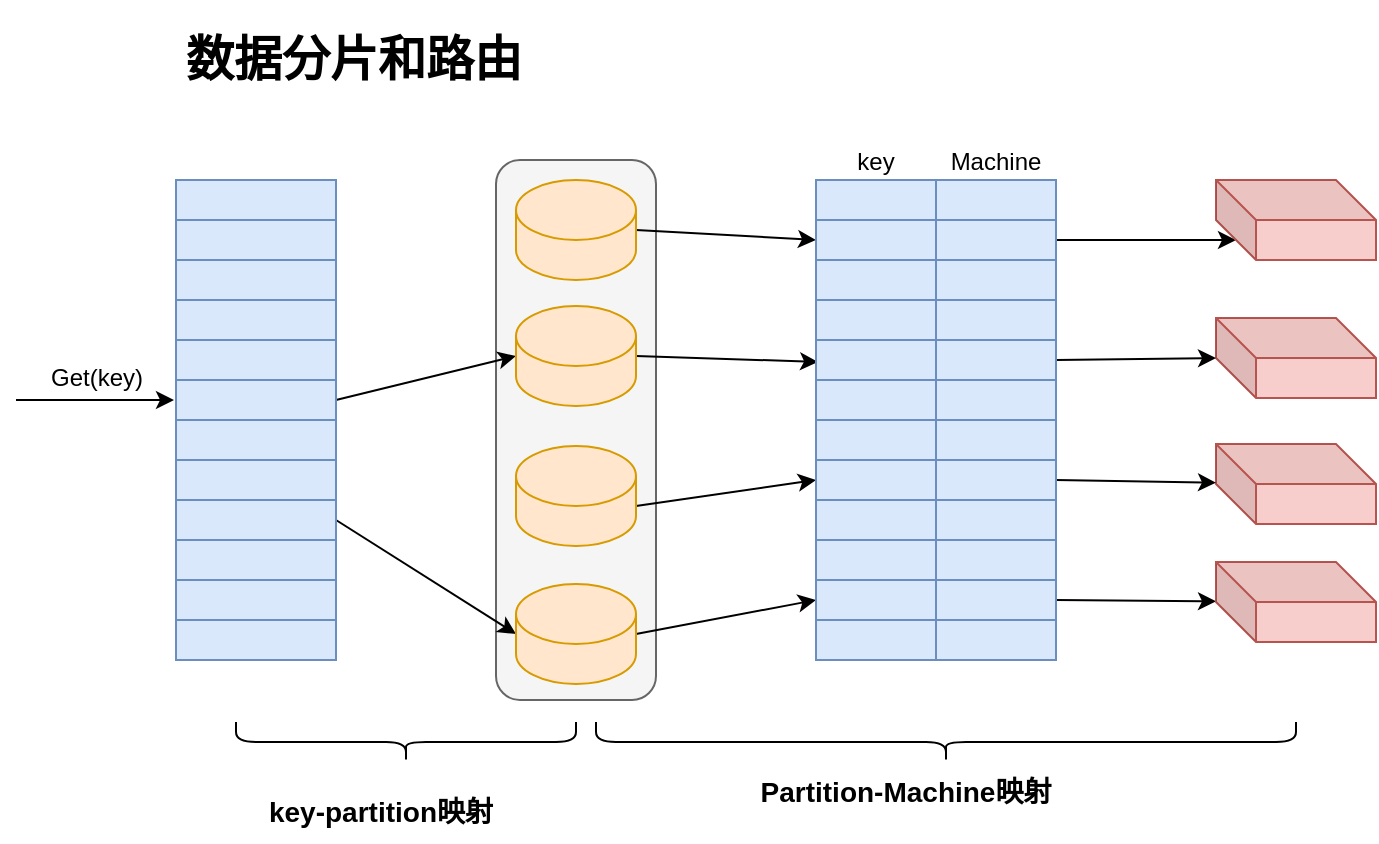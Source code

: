 <mxfile version="19.0.3" type="github">
  <diagram id="fzLPWwGyjgbkaBwaOcnc" name="数据分片和路由">
    <mxGraphModel dx="2249" dy="1931" grid="1" gridSize="10" guides="1" tooltips="1" connect="1" arrows="1" fold="1" page="1" pageScale="1" pageWidth="827" pageHeight="1169" math="0" shadow="0">
      <root>
        <mxCell id="0" />
        <mxCell id="1" parent="0" />
        <mxCell id="3EOLm3rXJEQRXJznnK24-1" value="" style="rounded=0;whiteSpace=wrap;html=1;fillColor=#dae8fc;strokeColor=#6c8ebf;" vertex="1" parent="1">
          <mxGeometry x="40" y="40" width="80" height="240" as="geometry" />
        </mxCell>
        <mxCell id="3EOLm3rXJEQRXJznnK24-3" value="" style="rounded=1;whiteSpace=wrap;html=1;fillColor=#f5f5f5;fontColor=#333333;strokeColor=#666666;" vertex="1" parent="1">
          <mxGeometry x="200" y="30" width="80" height="270" as="geometry" />
        </mxCell>
        <mxCell id="3EOLm3rXJEQRXJznnK24-70" style="edgeStyle=none;rounded=0;orthogonalLoop=1;jettySize=auto;html=1;exitX=1;exitY=0.5;exitDx=0;exitDy=0;exitPerimeter=0;entryX=0;entryY=0.5;entryDx=0;entryDy=0;fontSize=14;startArrow=none;startFill=0;endArrow=classic;endFill=1;" edge="1" parent="1" source="3EOLm3rXJEQRXJznnK24-4">
          <mxGeometry relative="1" as="geometry">
            <mxPoint x="360" y="70" as="targetPoint" />
          </mxGeometry>
        </mxCell>
        <mxCell id="3EOLm3rXJEQRXJznnK24-4" value="" style="shape=cylinder3;whiteSpace=wrap;html=1;boundedLbl=1;backgroundOutline=1;size=15;fillColor=#ffe6cc;strokeColor=#d79b00;" vertex="1" parent="1">
          <mxGeometry x="210" y="40" width="60" height="50" as="geometry" />
        </mxCell>
        <mxCell id="3EOLm3rXJEQRXJznnK24-8" value="" style="rounded=0;whiteSpace=wrap;html=1;fillColor=#dae8fc;strokeColor=#6c8ebf;" vertex="1" parent="1">
          <mxGeometry x="40" y="40" width="80" height="20" as="geometry" />
        </mxCell>
        <mxCell id="3EOLm3rXJEQRXJznnK24-9" value="" style="rounded=0;whiteSpace=wrap;html=1;fillColor=#dae8fc;strokeColor=#6c8ebf;" vertex="1" parent="1">
          <mxGeometry x="40" y="60" width="80" height="20" as="geometry" />
        </mxCell>
        <mxCell id="3EOLm3rXJEQRXJznnK24-42" style="edgeStyle=orthogonalEdgeStyle;rounded=0;orthogonalLoop=1;jettySize=auto;html=1;exitX=0;exitY=0.5;exitDx=0;exitDy=0;endArrow=none;endFill=0;startArrow=classic;startFill=1;" edge="1" parent="1">
          <mxGeometry relative="1" as="geometry">
            <mxPoint x="-40" y="150" as="targetPoint" />
            <mxPoint x="39" y="150" as="sourcePoint" />
          </mxGeometry>
        </mxCell>
        <mxCell id="3EOLm3rXJEQRXJznnK24-48" style="rounded=0;orthogonalLoop=1;jettySize=auto;html=1;exitX=1;exitY=0.5;exitDx=0;exitDy=0;entryX=0;entryY=0.5;entryDx=0;entryDy=0;entryPerimeter=0;fontSize=14;startArrow=none;startFill=0;endArrow=classic;endFill=1;" edge="1" parent="1" source="3EOLm3rXJEQRXJznnK24-10" target="3EOLm3rXJEQRXJznnK24-20">
          <mxGeometry relative="1" as="geometry" />
        </mxCell>
        <mxCell id="3EOLm3rXJEQRXJznnK24-10" value="" style="rounded=0;whiteSpace=wrap;html=1;fillColor=#dae8fc;strokeColor=#6c8ebf;" vertex="1" parent="1">
          <mxGeometry x="40" y="140" width="80" height="20" as="geometry" />
        </mxCell>
        <mxCell id="3EOLm3rXJEQRXJznnK24-11" value="" style="rounded=0;whiteSpace=wrap;html=1;fillColor=#dae8fc;strokeColor=#6c8ebf;" vertex="1" parent="1">
          <mxGeometry x="40" y="160" width="80" height="20" as="geometry" />
        </mxCell>
        <mxCell id="3EOLm3rXJEQRXJznnK24-12" value="" style="rounded=0;whiteSpace=wrap;html=1;fillColor=#dae8fc;strokeColor=#6c8ebf;" vertex="1" parent="1">
          <mxGeometry x="40" y="180" width="80" height="20" as="geometry" />
        </mxCell>
        <mxCell id="3EOLm3rXJEQRXJznnK24-53" style="edgeStyle=none;rounded=0;orthogonalLoop=1;jettySize=auto;html=1;exitX=1;exitY=0.5;exitDx=0;exitDy=0;entryX=0;entryY=0.5;entryDx=0;entryDy=0;entryPerimeter=0;fontSize=14;startArrow=none;startFill=0;endArrow=classic;endFill=1;" edge="1" parent="1" source="3EOLm3rXJEQRXJznnK24-13" target="3EOLm3rXJEQRXJznnK24-22">
          <mxGeometry relative="1" as="geometry" />
        </mxCell>
        <mxCell id="3EOLm3rXJEQRXJznnK24-13" value="" style="rounded=0;whiteSpace=wrap;html=1;fillColor=#dae8fc;strokeColor=#6c8ebf;" vertex="1" parent="1">
          <mxGeometry x="40" y="200" width="80" height="20" as="geometry" />
        </mxCell>
        <mxCell id="3EOLm3rXJEQRXJznnK24-14" value="" style="rounded=0;whiteSpace=wrap;html=1;fillColor=#dae8fc;strokeColor=#6c8ebf;" vertex="1" parent="1">
          <mxGeometry x="40" y="220" width="80" height="20" as="geometry" />
        </mxCell>
        <mxCell id="3EOLm3rXJEQRXJznnK24-15" value="" style="rounded=0;whiteSpace=wrap;html=1;fillColor=#dae8fc;strokeColor=#6c8ebf;" vertex="1" parent="1">
          <mxGeometry x="40" y="240" width="80" height="20" as="geometry" />
        </mxCell>
        <mxCell id="3EOLm3rXJEQRXJznnK24-16" value="" style="rounded=0;whiteSpace=wrap;html=1;fillColor=#dae8fc;strokeColor=#6c8ebf;" vertex="1" parent="1">
          <mxGeometry x="40" y="260" width="80" height="20" as="geometry" />
        </mxCell>
        <mxCell id="3EOLm3rXJEQRXJznnK24-18" value="" style="rounded=0;whiteSpace=wrap;html=1;fillColor=#dae8fc;strokeColor=#6c8ebf;" vertex="1" parent="1">
          <mxGeometry x="40" y="80" width="80" height="20" as="geometry" />
        </mxCell>
        <mxCell id="3EOLm3rXJEQRXJznnK24-19" value="" style="rounded=0;whiteSpace=wrap;html=1;fillColor=#dae8fc;strokeColor=#6c8ebf;" vertex="1" parent="1">
          <mxGeometry x="40" y="100" width="80" height="20" as="geometry" />
        </mxCell>
        <mxCell id="3EOLm3rXJEQRXJznnK24-51" style="edgeStyle=none;rounded=0;orthogonalLoop=1;jettySize=auto;html=1;exitX=1;exitY=0.5;exitDx=0;exitDy=0;exitPerimeter=0;fontSize=14;startArrow=none;startFill=0;endArrow=classic;endFill=1;entryX=0.013;entryY=0.379;entryDx=0;entryDy=0;entryPerimeter=0;" edge="1" parent="1" source="3EOLm3rXJEQRXJznnK24-20">
          <mxGeometry relative="1" as="geometry">
            <mxPoint x="361.04" y="130.96" as="targetPoint" />
          </mxGeometry>
        </mxCell>
        <mxCell id="3EOLm3rXJEQRXJznnK24-20" value="" style="shape=cylinder3;whiteSpace=wrap;html=1;boundedLbl=1;backgroundOutline=1;size=15;fillColor=#ffe6cc;strokeColor=#d79b00;" vertex="1" parent="1">
          <mxGeometry x="210" y="103" width="60" height="50" as="geometry" />
        </mxCell>
        <mxCell id="3EOLm3rXJEQRXJznnK24-71" style="edgeStyle=none;rounded=0;orthogonalLoop=1;jettySize=auto;html=1;exitX=1;exitY=0;exitDx=0;exitDy=30;exitPerimeter=0;entryX=0;entryY=0.5;entryDx=0;entryDy=0;fontSize=14;startArrow=none;startFill=0;endArrow=classic;endFill=1;" edge="1" parent="1" source="3EOLm3rXJEQRXJznnK24-21">
          <mxGeometry relative="1" as="geometry">
            <mxPoint x="360" y="190" as="targetPoint" />
          </mxGeometry>
        </mxCell>
        <mxCell id="3EOLm3rXJEQRXJznnK24-21" value="" style="shape=cylinder3;whiteSpace=wrap;html=1;boundedLbl=1;backgroundOutline=1;size=15;fillColor=#ffe6cc;strokeColor=#d79b00;" vertex="1" parent="1">
          <mxGeometry x="210" y="173" width="60" height="50" as="geometry" />
        </mxCell>
        <mxCell id="3EOLm3rXJEQRXJznnK24-72" style="edgeStyle=none;rounded=0;orthogonalLoop=1;jettySize=auto;html=1;exitX=1;exitY=0.5;exitDx=0;exitDy=0;exitPerimeter=0;entryX=0;entryY=0.5;entryDx=0;entryDy=0;fontSize=14;startArrow=none;startFill=0;endArrow=classic;endFill=1;" edge="1" parent="1" source="3EOLm3rXJEQRXJznnK24-22">
          <mxGeometry relative="1" as="geometry">
            <mxPoint x="360" y="250" as="targetPoint" />
          </mxGeometry>
        </mxCell>
        <mxCell id="3EOLm3rXJEQRXJznnK24-22" value="" style="shape=cylinder3;whiteSpace=wrap;html=1;boundedLbl=1;backgroundOutline=1;size=15;fillColor=#ffe6cc;strokeColor=#d79b00;" vertex="1" parent="1">
          <mxGeometry x="210" y="242" width="60" height="50" as="geometry" />
        </mxCell>
        <mxCell id="3EOLm3rXJEQRXJznnK24-52" style="edgeStyle=none;rounded=0;orthogonalLoop=1;jettySize=auto;html=1;exitX=1;exitY=0.5;exitDx=0;exitDy=0;entryX=0;entryY=0;entryDx=10;entryDy=30;entryPerimeter=0;fontSize=14;startArrow=none;startFill=0;endArrow=classic;endFill=1;" edge="1" parent="1" source="3EOLm3rXJEQRXJznnK24-87" target="3EOLm3rXJEQRXJznnK24-35">
          <mxGeometry relative="1" as="geometry">
            <mxPoint x="440" y="70" as="sourcePoint" />
          </mxGeometry>
        </mxCell>
        <mxCell id="3EOLm3rXJEQRXJznnK24-35" value="" style="shape=cube;whiteSpace=wrap;html=1;boundedLbl=1;backgroundOutline=1;darkOpacity=0.05;darkOpacity2=0.1;fillColor=#f8cecc;strokeColor=#b85450;" vertex="1" parent="1">
          <mxGeometry x="560" y="40" width="80" height="40" as="geometry" />
        </mxCell>
        <mxCell id="3EOLm3rXJEQRXJznnK24-39" value="" style="shape=cube;whiteSpace=wrap;html=1;boundedLbl=1;backgroundOutline=1;darkOpacity=0.05;darkOpacity2=0.1;fillColor=#f8cecc;strokeColor=#b85450;" vertex="1" parent="1">
          <mxGeometry x="560" y="109" width="80" height="40" as="geometry" />
        </mxCell>
        <mxCell id="3EOLm3rXJEQRXJznnK24-40" value="" style="shape=cube;whiteSpace=wrap;html=1;boundedLbl=1;backgroundOutline=1;darkOpacity=0.05;darkOpacity2=0.1;fillColor=#f8cecc;strokeColor=#b85450;" vertex="1" parent="1">
          <mxGeometry x="560" y="172" width="80" height="40" as="geometry" />
        </mxCell>
        <mxCell id="3EOLm3rXJEQRXJznnK24-43" value="Get(key)" style="text;html=1;align=center;verticalAlign=middle;resizable=0;points=[];autosize=1;strokeColor=none;fillColor=none;" vertex="1" parent="1">
          <mxGeometry x="-30" y="129" width="60" height="20" as="geometry" />
        </mxCell>
        <mxCell id="3EOLm3rXJEQRXJznnK24-44" value="" style="shape=curlyBracket;whiteSpace=wrap;html=1;rounded=1;direction=north;" vertex="1" parent="1">
          <mxGeometry x="70" y="311" width="170" height="20" as="geometry" />
        </mxCell>
        <mxCell id="3EOLm3rXJEQRXJznnK24-45" value="" style="shape=curlyBracket;whiteSpace=wrap;html=1;rounded=1;direction=north;" vertex="1" parent="1">
          <mxGeometry x="250" y="311" width="350" height="20" as="geometry" />
        </mxCell>
        <mxCell id="3EOLm3rXJEQRXJznnK24-46" value="&lt;b&gt;&lt;font style=&quot;font-size: 14px;&quot;&gt;key-partition映射&lt;/font&gt;&lt;/b&gt;" style="text;html=1;strokeColor=none;fillColor=none;align=center;verticalAlign=middle;whiteSpace=wrap;rounded=0;" vertex="1" parent="1">
          <mxGeometry x="85" y="341" width="115" height="30" as="geometry" />
        </mxCell>
        <mxCell id="3EOLm3rXJEQRXJznnK24-47" value="&lt;b&gt;&lt;font style=&quot;font-size: 14px;&quot;&gt;Partition-Machine映射&lt;/font&gt;&lt;/b&gt;" style="text;html=1;strokeColor=none;fillColor=none;align=center;verticalAlign=middle;whiteSpace=wrap;rounded=0;" vertex="1" parent="1">
          <mxGeometry x="320" y="321" width="170" height="50" as="geometry" />
        </mxCell>
        <mxCell id="3EOLm3rXJEQRXJznnK24-67" style="edgeStyle=none;rounded=0;orthogonalLoop=1;jettySize=auto;html=1;entryX=0;entryY=0;entryDx=0;entryDy=20;entryPerimeter=0;fontSize=14;startArrow=none;startFill=0;endArrow=classic;endFill=1;exitX=1;exitY=0.5;exitDx=0;exitDy=0;" edge="1" parent="1" source="3EOLm3rXJEQRXJznnK24-97" target="3EOLm3rXJEQRXJznnK24-39">
          <mxGeometry relative="1" as="geometry">
            <mxPoint x="490" y="129" as="sourcePoint" />
          </mxGeometry>
        </mxCell>
        <mxCell id="3EOLm3rXJEQRXJznnK24-68" style="edgeStyle=none;rounded=0;orthogonalLoop=1;jettySize=auto;html=1;exitX=1;exitY=0.5;exitDx=0;exitDy=0;fontSize=14;startArrow=none;startFill=0;endArrow=classic;endFill=1;" edge="1" parent="1" source="3EOLm3rXJEQRXJznnK24-90" target="3EOLm3rXJEQRXJznnK24-40">
          <mxGeometry relative="1" as="geometry">
            <mxPoint x="440" y="190" as="sourcePoint" />
          </mxGeometry>
        </mxCell>
        <mxCell id="3EOLm3rXJEQRXJznnK24-69" style="edgeStyle=none;rounded=0;orthogonalLoop=1;jettySize=auto;html=1;exitX=1;exitY=0.5;exitDx=0;exitDy=0;fontSize=14;startArrow=none;startFill=0;endArrow=classic;endFill=1;" edge="1" parent="1" source="3EOLm3rXJEQRXJznnK24-93" target="3EOLm3rXJEQRXJznnK24-66">
          <mxGeometry relative="1" as="geometry">
            <mxPoint x="440" y="250" as="sourcePoint" />
          </mxGeometry>
        </mxCell>
        <mxCell id="3EOLm3rXJEQRXJznnK24-66" value="" style="shape=cube;whiteSpace=wrap;html=1;boundedLbl=1;backgroundOutline=1;darkOpacity=0.05;darkOpacity2=0.1;fillColor=#f8cecc;strokeColor=#b85450;" vertex="1" parent="1">
          <mxGeometry x="560" y="231" width="80" height="40" as="geometry" />
        </mxCell>
        <mxCell id="3EOLm3rXJEQRXJznnK24-73" value="" style="rounded=0;whiteSpace=wrap;html=1;fillColor=#dae8fc;strokeColor=#6c8ebf;" vertex="1" parent="1">
          <mxGeometry x="360" y="40" width="120" height="240" as="geometry" />
        </mxCell>
        <mxCell id="3EOLm3rXJEQRXJznnK24-74" value="" style="rounded=0;whiteSpace=wrap;html=1;fillColor=#dae8fc;strokeColor=#6c8ebf;" vertex="1" parent="1">
          <mxGeometry x="360" y="40" width="60" height="20" as="geometry" />
        </mxCell>
        <mxCell id="3EOLm3rXJEQRXJznnK24-75" value="" style="rounded=0;whiteSpace=wrap;html=1;fillColor=#dae8fc;strokeColor=#6c8ebf;" vertex="1" parent="1">
          <mxGeometry x="360" y="60" width="60" height="20" as="geometry" />
        </mxCell>
        <mxCell id="3EOLm3rXJEQRXJznnK24-76" value="" style="rounded=0;whiteSpace=wrap;html=1;fillColor=#dae8fc;strokeColor=#6c8ebf;" vertex="1" parent="1">
          <mxGeometry x="360" y="140" width="60" height="20" as="geometry" />
        </mxCell>
        <mxCell id="3EOLm3rXJEQRXJznnK24-77" value="" style="rounded=0;whiteSpace=wrap;html=1;fillColor=#dae8fc;strokeColor=#6c8ebf;" vertex="1" parent="1">
          <mxGeometry x="360" y="160" width="60" height="20" as="geometry" />
        </mxCell>
        <mxCell id="3EOLm3rXJEQRXJznnK24-78" value="" style="rounded=0;whiteSpace=wrap;html=1;fillColor=#dae8fc;strokeColor=#6c8ebf;" vertex="1" parent="1">
          <mxGeometry x="360" y="180" width="60" height="20" as="geometry" />
        </mxCell>
        <mxCell id="3EOLm3rXJEQRXJznnK24-79" value="" style="rounded=0;whiteSpace=wrap;html=1;fillColor=#dae8fc;strokeColor=#6c8ebf;" vertex="1" parent="1">
          <mxGeometry x="360" y="200" width="60" height="20" as="geometry" />
        </mxCell>
        <mxCell id="3EOLm3rXJEQRXJznnK24-80" value="" style="rounded=0;whiteSpace=wrap;html=1;fillColor=#dae8fc;strokeColor=#6c8ebf;" vertex="1" parent="1">
          <mxGeometry x="360" y="220" width="60" height="20" as="geometry" />
        </mxCell>
        <mxCell id="3EOLm3rXJEQRXJznnK24-81" value="" style="rounded=0;whiteSpace=wrap;html=1;fillColor=#dae8fc;strokeColor=#6c8ebf;" vertex="1" parent="1">
          <mxGeometry x="360" y="240" width="60" height="20" as="geometry" />
        </mxCell>
        <mxCell id="3EOLm3rXJEQRXJznnK24-82" value="" style="rounded=0;whiteSpace=wrap;html=1;fillColor=#dae8fc;strokeColor=#6c8ebf;" vertex="1" parent="1">
          <mxGeometry x="360" y="260" width="60" height="20" as="geometry" />
        </mxCell>
        <mxCell id="3EOLm3rXJEQRXJznnK24-83" value="" style="rounded=0;whiteSpace=wrap;html=1;fillColor=#dae8fc;strokeColor=#6c8ebf;" vertex="1" parent="1">
          <mxGeometry x="360" y="80" width="60" height="20" as="geometry" />
        </mxCell>
        <mxCell id="3EOLm3rXJEQRXJznnK24-84" value="" style="rounded=0;whiteSpace=wrap;html=1;fillColor=#dae8fc;strokeColor=#6c8ebf;" vertex="1" parent="1">
          <mxGeometry x="360" y="100" width="60" height="20" as="geometry" />
        </mxCell>
        <mxCell id="3EOLm3rXJEQRXJznnK24-85" value="" style="rounded=0;whiteSpace=wrap;html=1;fillColor=#dae8fc;strokeColor=#6c8ebf;" vertex="1" parent="1">
          <mxGeometry x="360" y="120" width="60" height="20" as="geometry" />
        </mxCell>
        <mxCell id="3EOLm3rXJEQRXJznnK24-86" value="" style="rounded=0;whiteSpace=wrap;html=1;fillColor=#dae8fc;strokeColor=#6c8ebf;" vertex="1" parent="1">
          <mxGeometry x="420" y="40" width="60" height="20" as="geometry" />
        </mxCell>
        <mxCell id="3EOLm3rXJEQRXJznnK24-87" value="" style="rounded=0;whiteSpace=wrap;html=1;fillColor=#dae8fc;strokeColor=#6c8ebf;" vertex="1" parent="1">
          <mxGeometry x="420" y="60" width="60" height="20" as="geometry" />
        </mxCell>
        <mxCell id="3EOLm3rXJEQRXJznnK24-88" value="" style="rounded=0;whiteSpace=wrap;html=1;fillColor=#dae8fc;strokeColor=#6c8ebf;" vertex="1" parent="1">
          <mxGeometry x="420" y="140" width="60" height="20" as="geometry" />
        </mxCell>
        <mxCell id="3EOLm3rXJEQRXJznnK24-89" value="" style="rounded=0;whiteSpace=wrap;html=1;fillColor=#dae8fc;strokeColor=#6c8ebf;" vertex="1" parent="1">
          <mxGeometry x="420" y="160" width="60" height="20" as="geometry" />
        </mxCell>
        <mxCell id="3EOLm3rXJEQRXJznnK24-90" value="" style="rounded=0;whiteSpace=wrap;html=1;fillColor=#dae8fc;strokeColor=#6c8ebf;" vertex="1" parent="1">
          <mxGeometry x="420" y="180" width="60" height="20" as="geometry" />
        </mxCell>
        <mxCell id="3EOLm3rXJEQRXJznnK24-91" value="" style="rounded=0;whiteSpace=wrap;html=1;fillColor=#dae8fc;strokeColor=#6c8ebf;" vertex="1" parent="1">
          <mxGeometry x="420" y="200" width="60" height="20" as="geometry" />
        </mxCell>
        <mxCell id="3EOLm3rXJEQRXJznnK24-92" value="" style="rounded=0;whiteSpace=wrap;html=1;fillColor=#dae8fc;strokeColor=#6c8ebf;" vertex="1" parent="1">
          <mxGeometry x="420" y="220" width="60" height="20" as="geometry" />
        </mxCell>
        <mxCell id="3EOLm3rXJEQRXJznnK24-93" value="" style="rounded=0;whiteSpace=wrap;html=1;fillColor=#dae8fc;strokeColor=#6c8ebf;" vertex="1" parent="1">
          <mxGeometry x="420" y="240" width="60" height="20" as="geometry" />
        </mxCell>
        <mxCell id="3EOLm3rXJEQRXJznnK24-94" value="" style="rounded=0;whiteSpace=wrap;html=1;fillColor=#dae8fc;strokeColor=#6c8ebf;" vertex="1" parent="1">
          <mxGeometry x="420" y="260" width="60" height="20" as="geometry" />
        </mxCell>
        <mxCell id="3EOLm3rXJEQRXJznnK24-95" value="" style="rounded=0;whiteSpace=wrap;html=1;fillColor=#dae8fc;strokeColor=#6c8ebf;" vertex="1" parent="1">
          <mxGeometry x="420" y="80" width="60" height="20" as="geometry" />
        </mxCell>
        <mxCell id="3EOLm3rXJEQRXJznnK24-96" value="" style="rounded=0;whiteSpace=wrap;html=1;fillColor=#dae8fc;strokeColor=#6c8ebf;" vertex="1" parent="1">
          <mxGeometry x="420" y="100" width="60" height="20" as="geometry" />
        </mxCell>
        <mxCell id="3EOLm3rXJEQRXJznnK24-97" value="" style="rounded=0;whiteSpace=wrap;html=1;fillColor=#dae8fc;strokeColor=#6c8ebf;" vertex="1" parent="1">
          <mxGeometry x="420" y="120" width="60" height="20" as="geometry" />
        </mxCell>
        <mxCell id="3EOLm3rXJEQRXJznnK24-98" value="&lt;font style=&quot;font-size: 12px;&quot;&gt;key&lt;/font&gt;" style="text;html=1;strokeColor=none;fillColor=none;align=center;verticalAlign=middle;whiteSpace=wrap;rounded=0;fontSize=14;" vertex="1" parent="1">
          <mxGeometry x="360" y="20" width="60" height="20" as="geometry" />
        </mxCell>
        <mxCell id="3EOLm3rXJEQRXJznnK24-99" value="&lt;font style=&quot;font-size: 12px;&quot;&gt;Machine&lt;/font&gt;" style="text;html=1;strokeColor=none;fillColor=none;align=center;verticalAlign=middle;whiteSpace=wrap;rounded=0;fontSize=14;" vertex="1" parent="1">
          <mxGeometry x="420" y="20" width="60" height="20" as="geometry" />
        </mxCell>
        <mxCell id="3EOLm3rXJEQRXJznnK24-100" value="&lt;h1&gt;数据分片和路由&lt;/h1&gt;&lt;p&gt;&amp;nbsp;&lt;/p&gt;" style="text;html=1;strokeColor=none;fillColor=none;spacing=5;spacingTop=-20;whiteSpace=wrap;overflow=hidden;rounded=0;fontSize=12;" vertex="1" parent="1">
          <mxGeometry x="40" y="-40" width="560" height="40" as="geometry" />
        </mxCell>
      </root>
    </mxGraphModel>
  </diagram>
</mxfile>
